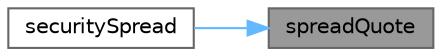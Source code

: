 digraph "spreadQuote"
{
 // INTERACTIVE_SVG=YES
 // LATEX_PDF_SIZE
  bgcolor="transparent";
  edge [fontname=Helvetica,fontsize=10,labelfontname=Helvetica,labelfontsize=10];
  node [fontname=Helvetica,fontsize=10,shape=box,height=0.2,width=0.4];
  rankdir="RL";
  Node1 [label="spreadQuote",height=0.2,width=0.4,color="gray40", fillcolor="grey60", style="filled", fontcolor="black",tooltip=" "];
  Node1 -> Node2 [dir="back",color="steelblue1",style="solid"];
  Node2 [label="securitySpread",height=0.2,width=0.4,color="grey40", fillcolor="white", style="filled",URL="$classore_1_1data_1_1_bond_spread_imply_market.html#a17072a7a0f5ccf9a132ea530c2968a2b",tooltip=" "];
}
